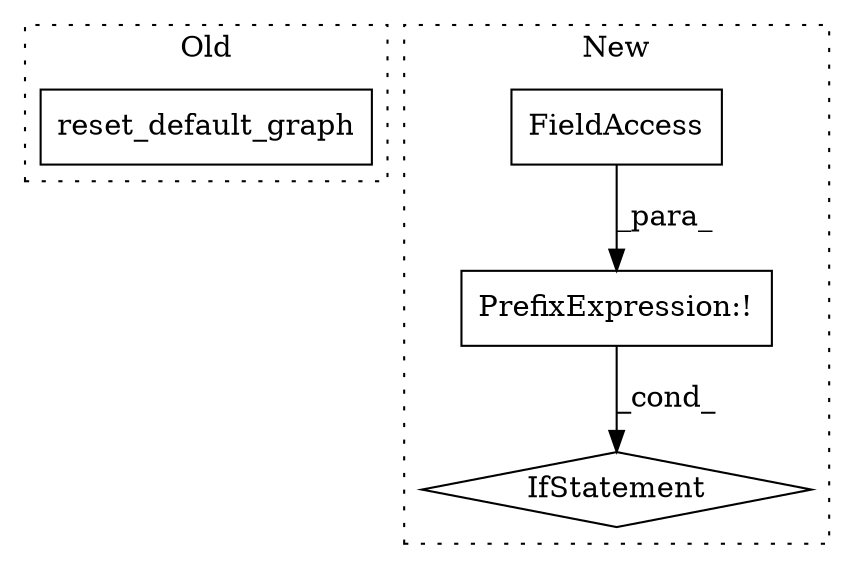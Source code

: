 digraph G {
subgraph cluster0 {
1 [label="reset_default_graph" a="32" s="3245" l="21" shape="box"];
label = "Old";
style="dotted";
}
subgraph cluster1 {
2 [label="IfStatement" a="25" s="2215,2237" l="4,2" shape="diamond"];
3 [label="PrefixExpression:!" a="38" s="2219" l="1" shape="box"];
4 [label="FieldAccess" a="22" s="2220" l="17" shape="box"];
label = "New";
style="dotted";
}
3 -> 2 [label="_cond_"];
4 -> 3 [label="_para_"];
}
